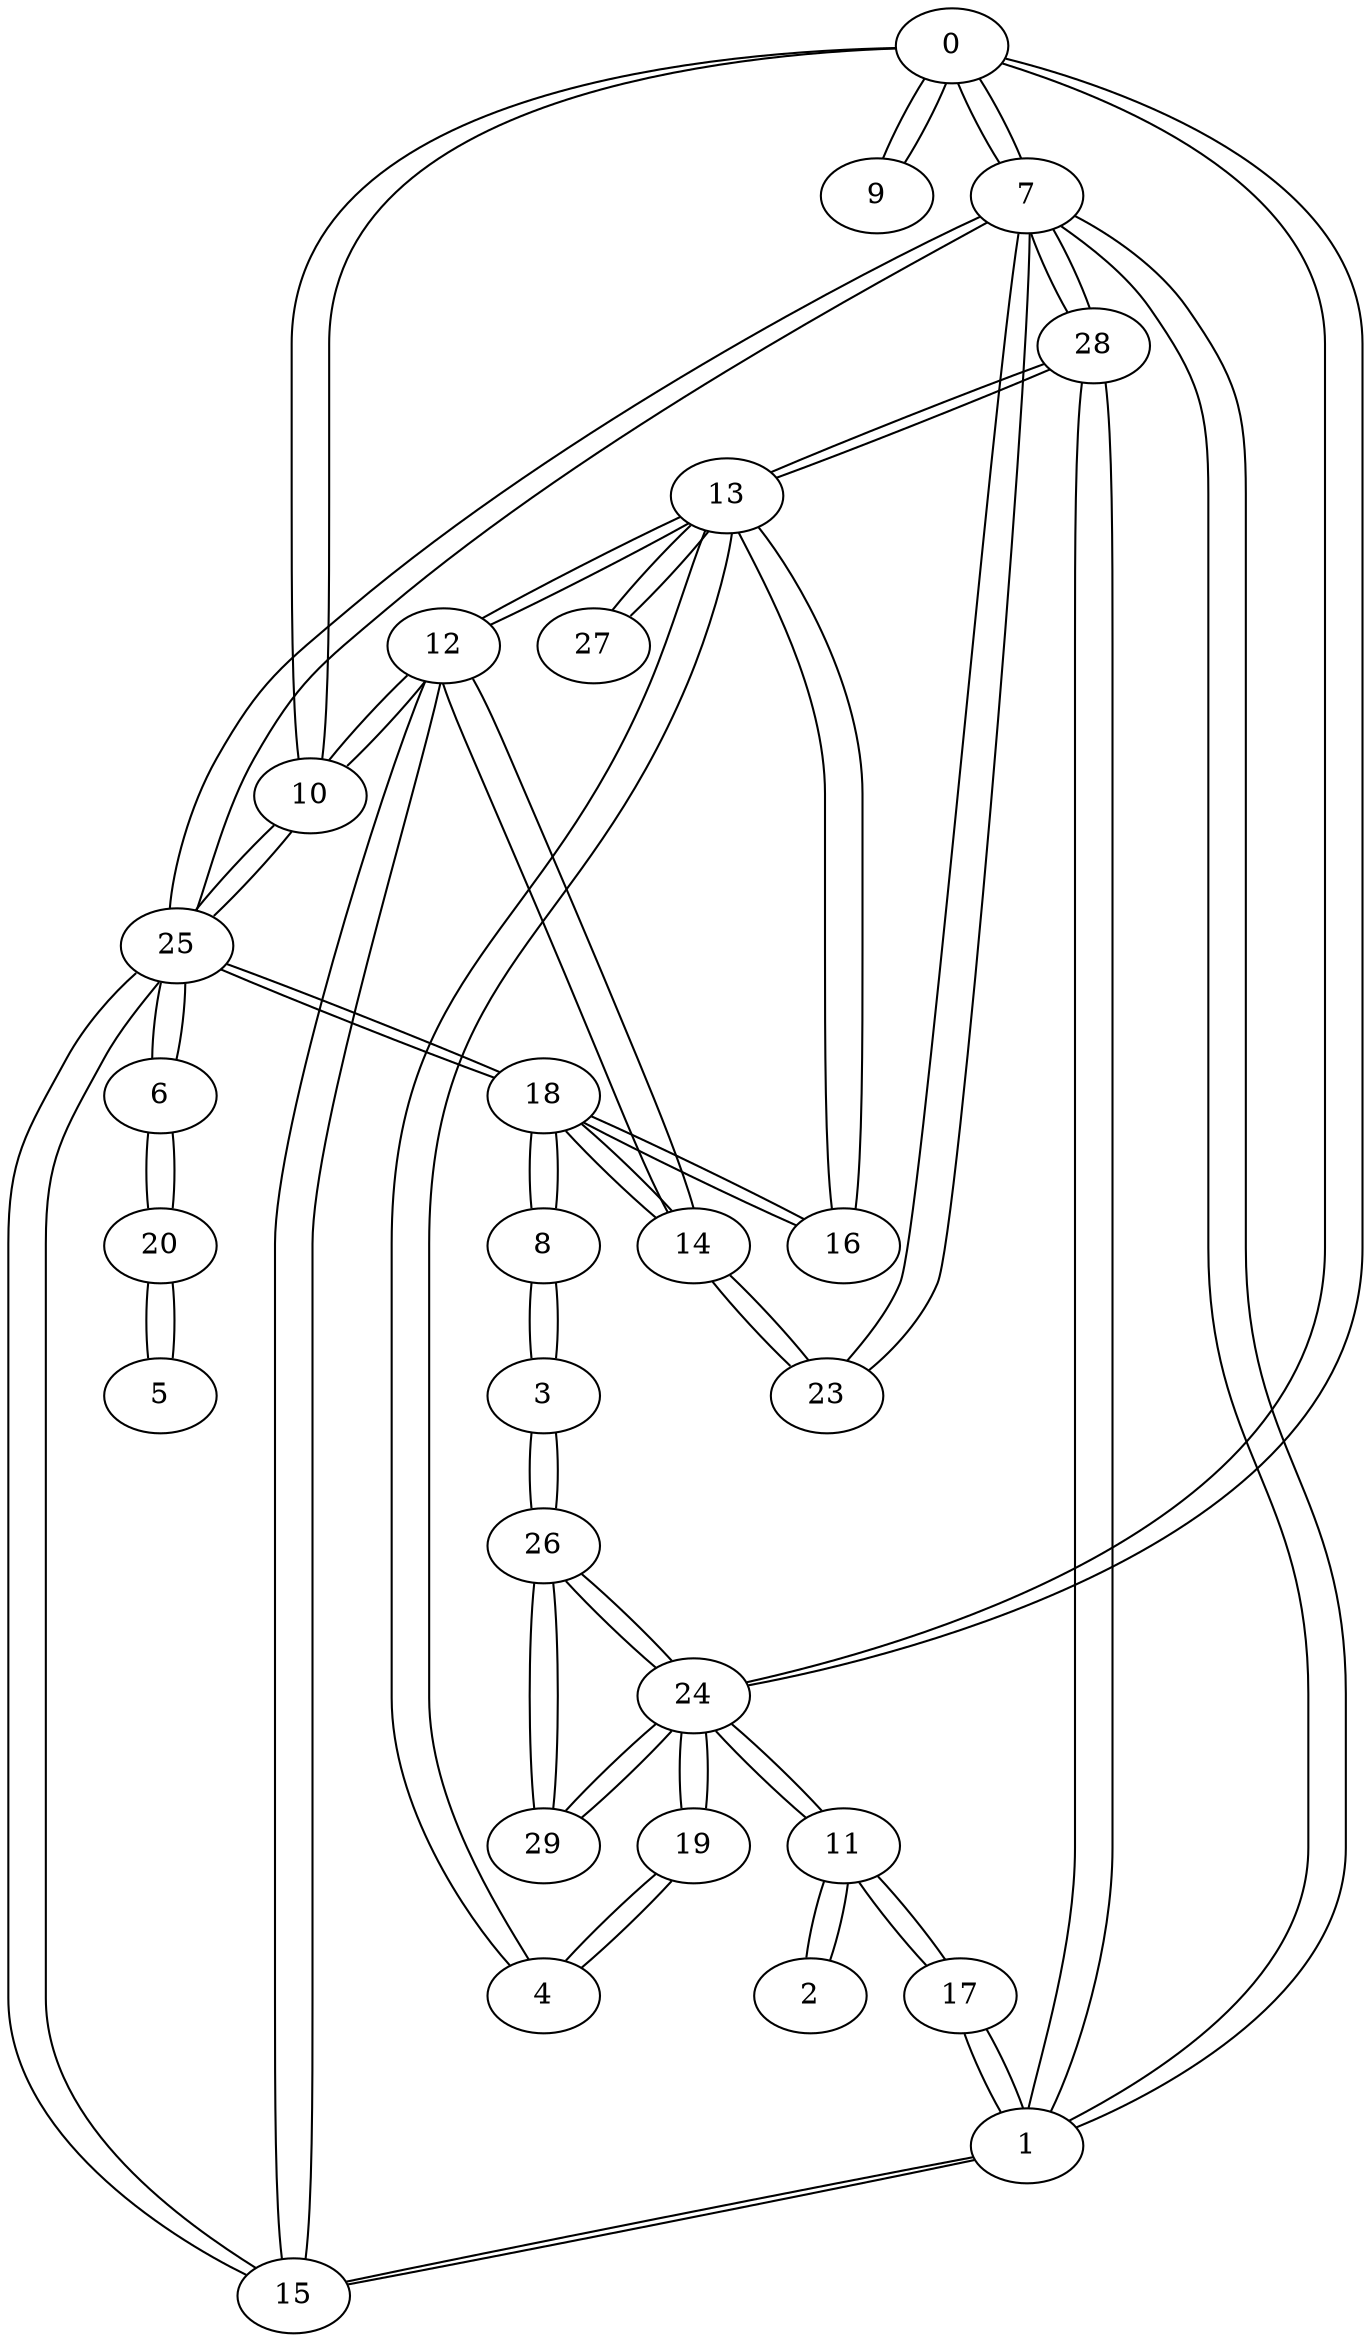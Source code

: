 graph {
  0 -- 7;
  0 -- 9;
  0 -- 10;
  0 -- 24;
  7 -- 0;
  7 -- 1;
  7 -- 23;
  7 -- 25;
  7 -- 28;
  9 -- 0;
  10 -- 0;
  10 -- 12;
  10 -- 25;
  24 -- 0;
  24 -- 11;
  24 -- 19;
  24 -- 26;
  24 -- 29;
  1 -- 7;
  1 -- 15;
  1 -- 17;
  1 -- 28;
  15 -- 1;
  15 -- 12;
  15 -- 25;
  17 -- 1;
  17 -- 11;
  28 -- 1;
  28 -- 7;
  28 -- 13;
  2 -- 11;
  11 -- 2;
  11 -- 17;
  11 -- 24;
  3 -- 8;
  3 -- 26;
  8 -- 3;
  8 -- 18;
  26 -- 3;
  26 -- 24;
  26 -- 29;
  4 -- 13;
  4 -- 19;
  13 -- 4;
  13 -- 12;
  13 -- 16;
  13 -- 27;
  13 -- 28;
  19 -- 4;
  19 -- 24;
  5 -- 20;
  20 -- 5;
  20 -- 6;
  6 -- 20;
  6 -- 25;
  25 -- 6;
  25 -- 7;
  25 -- 10;
  25 -- 15;
  25 -- 18;
  23 -- 7;
  23 -- 14;
  18 -- 8;
  18 -- 14;
  18 -- 16;
  18 -- 25;
  12 -- 10;
  12 -- 13;
  12 -- 14;
  12 -- 15;
  14 -- 12;
  14 -- 18;
  14 -- 23;
  16 -- 13;
  16 -- 18;
  27 -- 13;
  29 -- 24;
  29 -- 26;
}